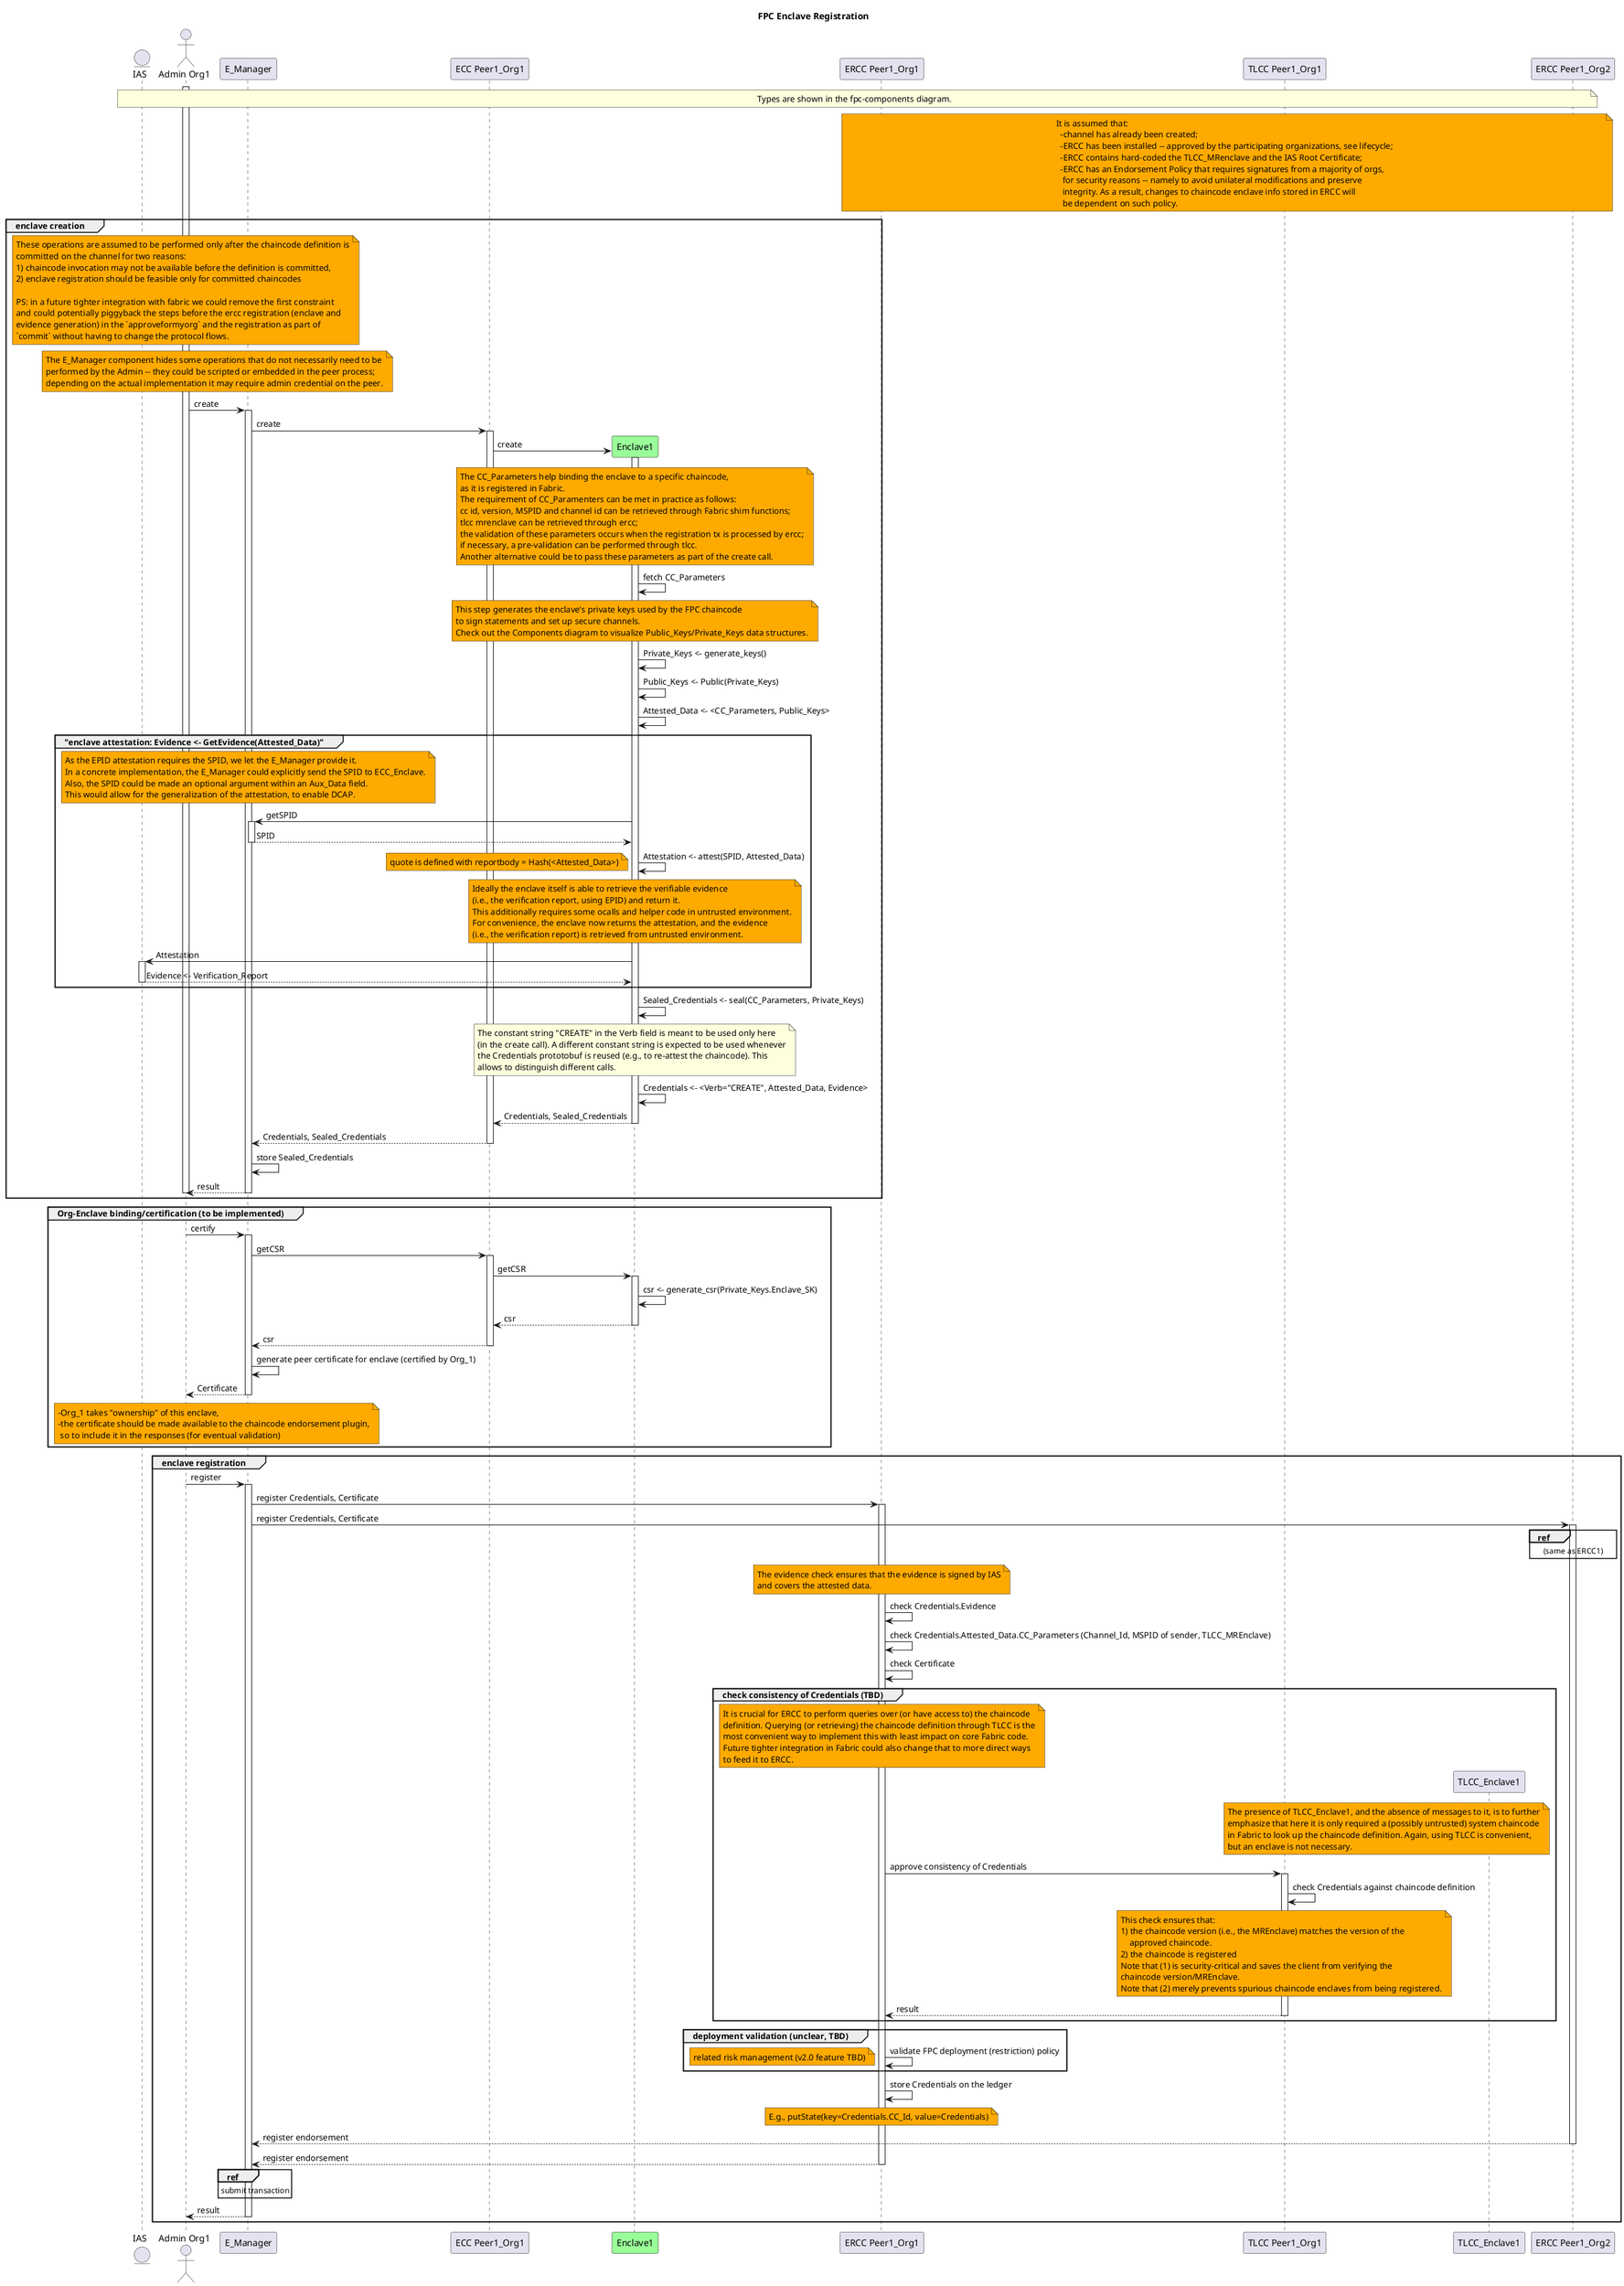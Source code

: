 /'
    Copyright 2020 Intel Corporation
    Copyright IBM Corp. All Rights Reserved.

    SPDX-License-Identifier: Apache-2.0
'/

@startuml

title FPC Enclave Registration

actor "Admin Org1" as Admin order 10
participant "E_Manager" as E_Manager order 15
participant "ECC Peer1_Org1" as ECC1 order 20
participant "ERCC Peer1_Org1" as ERCC1 order 40
participant "ERCC Peer1_Org2" as ERCC2 order 50

entity IAS order 1

note over IAS, ERCC2
Types are shown in the fpc-components diagram.
end note

note over ERCC1, ERCC2 #FFaa00
  It is assumed that:
    -channel has already been created;
    -ERCC has been installed -- approved by the participating organizations, see lifecycle;
    -ERCC contains hard-coded the TLCC_MRenclave and the IAS Root Certificate;
    -ERCC has an Endorsement Policy that requires signatures from a majority of orgs,
     for security reasons -- namely to avoid unilateral modifications and preserve
     integrity. As a result, changes to chaincode enclave info stored in ERCC will
     be dependent on such policy.
end note

group enclave creation
  activate Admin

  note over Admin #FFaa00
    These operations are assumed to be performed only after the chaincode definition is
    committed on the channel for two reasons:
    1) chaincode invocation may not be available before the definition is committed,
    2) enclave registration should be feasible only for committed chaincodes

    PS: in a future tighter integration with fabric we could remove the first constraint
    and could potentially piggyback the steps before the ercc registration (enclave and
    evidence generation) in the `approveformyorg` and the registration as part of
    `commit` without having to change the protocol flows.
  end note

  note over Admin, E_Manager #FFaa00
    The E_Manager component hides some operations that do not necessarily need to be
    performed by the Admin -- they could be scripted or embedded in the peer process;
    depending on the actual implementation it may require admin credential on the peer.
  end note

  Admin -> E_Manager ++: create

  E_Manager -> ECC1 ++: create

  create Enclave1 order 30 #99FF99
  ECC1 -> Enclave1 ++: create

  note over Enclave1 #FFaa00
    The CC_Parameters help binding the enclave to a specific chaincode,
    as it is registered in Fabric.
    The requirement of CC_Paramenters can be met in practice as follows:
    cc id, version, MSPID and channel id can be retrieved through Fabric shim functions;
    tlcc mrenclave can be retrieved through ercc;
    the validation of these parameters occurs when the registration tx is processed by ercc;
    if necessary, a pre-validation can be performed through tlcc.
    Another alternative could be to pass these parameters as part of the create call.
  end note
  Enclave1 -> Enclave1: fetch CC_Parameters

  note over Enclave1 #FFaa00
    This step generates the enclave's private keys used by the FPC chaincode
    to sign statements and set up secure channels.
    Check out the Components diagram to visualize Public_Keys/Private_Keys data structures.
  end note
  Enclave1 -> Enclave1 : Private_Keys <- generate_keys()
  Enclave1 -> Enclave1 : Public_Keys <- Public(Private_Keys)

  Enclave1 -> Enclave1 : Attested_Data <- <CC_Parameters, Public_Keys>

group "enclave attestation: Evidence <- GetEvidence(Attested_Data)"
  note over E_Manager #FFaa00
    As the EPID attestation requires the SPID, we let the E_Manager provide it.
    In a concrete implementation, the E_Manager could explicitly send the SPID to ECC_Enclave.
    Also, the SPID could be made an optional argument within an Aux_Data field.
    This would allow for the generalization of the attestation, to enable DCAP.
  end note
  Enclave1-> E_Manager ++: getSPID
  return SPID

  Enclave1 -> Enclave1 : Attestation <- attest(SPID, Attested_Data)
  note left #FFaa00
    quote is defined with reportbody = Hash(<Attested_Data>)
  end note

  note over Enclave1 #FFaa00
    Ideally the enclave itself is able to retrieve the verifiable evidence
    (i.e., the verification report, using EPID) and return it.
    This additionally requires some ocalls and helper code in untrusted environment.
    For convenience, the enclave now returns the attestation, and the evidence
    (i.e., the verification report) is retrieved from untrusted environment.
  end note
  Enclave1 -> IAS ++: Attestation
  return Evidence <- Verification_Report
end group

  Enclave1 -> Enclave1 : Sealed_Credentials <- seal(CC_Parameters, Private_Keys)

  note over Enclave1
    The constant string "CREATE" in the Verb field is meant to be used only here
    (in the create call). A different constant string is expected to be used whenever
    the Credentials prototobuf is reused (e.g., to re-attest the chaincode). This
    allows to distinguish different calls. 
  end note
  Enclave1 -> Enclave1 : Credentials <- <Verb="CREATE", Attested_Data, Evidence>
  return Credentials, Sealed_Credentials

  return Credentials, Sealed_Credentials

  E_Manager -> E_Manager : store Sealed_Credentials

  return result /' Admin -> E_Manager '/

  deactivate Admin

end

group Org-Enclave binding/certification (to be implemented)
  Admin -> E_Manager ++: certify
  E_Manager -> ECC1 ++: getCSR
  ECC1 -> Enclave1 ++: getCSR
  Enclave1 -> Enclave1 : csr <- generate_csr(Private_Keys.Enclave_SK)
  return csr /' ECC1 -> Enclave1 '/
  return csr /' E_Manager -> ECC1 '/
  E_Manager -> E_Manager : generate peer certificate for enclave (certified by Org_1)
  return Certificate
  note over Admin, E_Manager #FFaa00
    -Org_1 takes "ownership" of this enclave,
    -the certificate should be made available to the chaincode endorsement plugin,
     so to include it in the responses (for eventual validation) 
  end note
end group

group enclave registration
  activate Admin
  Admin -> E_Manager ++: register
  E_Manager -> ERCC1 ++: register Credentials, Certificate
  E_Manager -> ERCC2 : register Credentials, Certificate

  ref over ERCC2
    (same as ERCC1)
  end ref
  activate ERCC2

  note over ERCC1 #FFaa00
    The evidence check ensures that the evidence is signed by IAS
    and covers the attested data.
  end note
  ERCC1 -> ERCC1 : check Credentials.Evidence
  ERCC1 -> ERCC1 : check Credentials.Attested_Data.CC_Parameters (Channel_Id, MSPID of sender, TLCC_MREnclave)
  ERCC1 -> ERCC1 : check Certificate

  group check consistency of Credentials (TBD)
    note over ERCC1 #FFaa00
        It is crucial for ERCC to perform queries over (or have access to) the chaincode
        definition. Querying (or retrieving) the chaincode definition through TLCC is the
        most convenient way to implement this with least impact on core Fabric code.
        Future tighter integration in Fabric could also change that to more direct ways
        to feed it to ERCC.
    end note

    create "TLCC Peer1_Org1" as TLCC1 order 45
    create "TLCC_Enclave1" as TLCC_Enclave1 order 46
    TLCC1 -[hidden]> TLCC_Enclave1: hidden
    note over TLCC1, TLCC_Enclave1 #FFaa00
        The presence of TLCC_Enclave1, and the absence of messages to it, is to further
        emphasize that here it is only required a (possibly untrusted) system chaincode
        in Fabric to look up the chaincode definition. Again, using TLCC is convenient,
        but an enclave is not necessary.
    end note

    ERCC1 -> TLCC1  ++: approve consistency of Credentials


    TLCC1 -> TLCC1    : check Credentials against chaincode definition
    note over TLCC1 #FFaa00
        This check ensures that:
        1) the chaincode version (i.e., the MREnclave) matches the version of the
            approved chaincode.
        2) the chaincode is registered
        Note that (1) is security-critical and saves the client from verifying the
        chaincode version/MREnclave.
        Note that (2) merely prevents spurious chaincode enclaves from being registered.
    end note
    return result
  end group

  group deployment validation (unclear, TBD)
    ERCC1 -> ERCC1 : validate FPC deployment (restriction) policy
    note left #FFaa00
      related risk management (v2.0 feature TBD)
    end note
  end group

  ERCC1 -> ERCC1 : store Credentials on the ledger
  note over ERCC1 #FFaa00
  E.g., putState(key=Credentials.CC_Id, value=Credentials)
  end note

  return register endorsement /' E_Manager -> ERCC2 '/

  return register endorsement /' E_Manager -> ERCC1 '/

  ref over E_Manager
    submit transaction
  end ref

  return result

  deactivate Admin

end

@enduml
